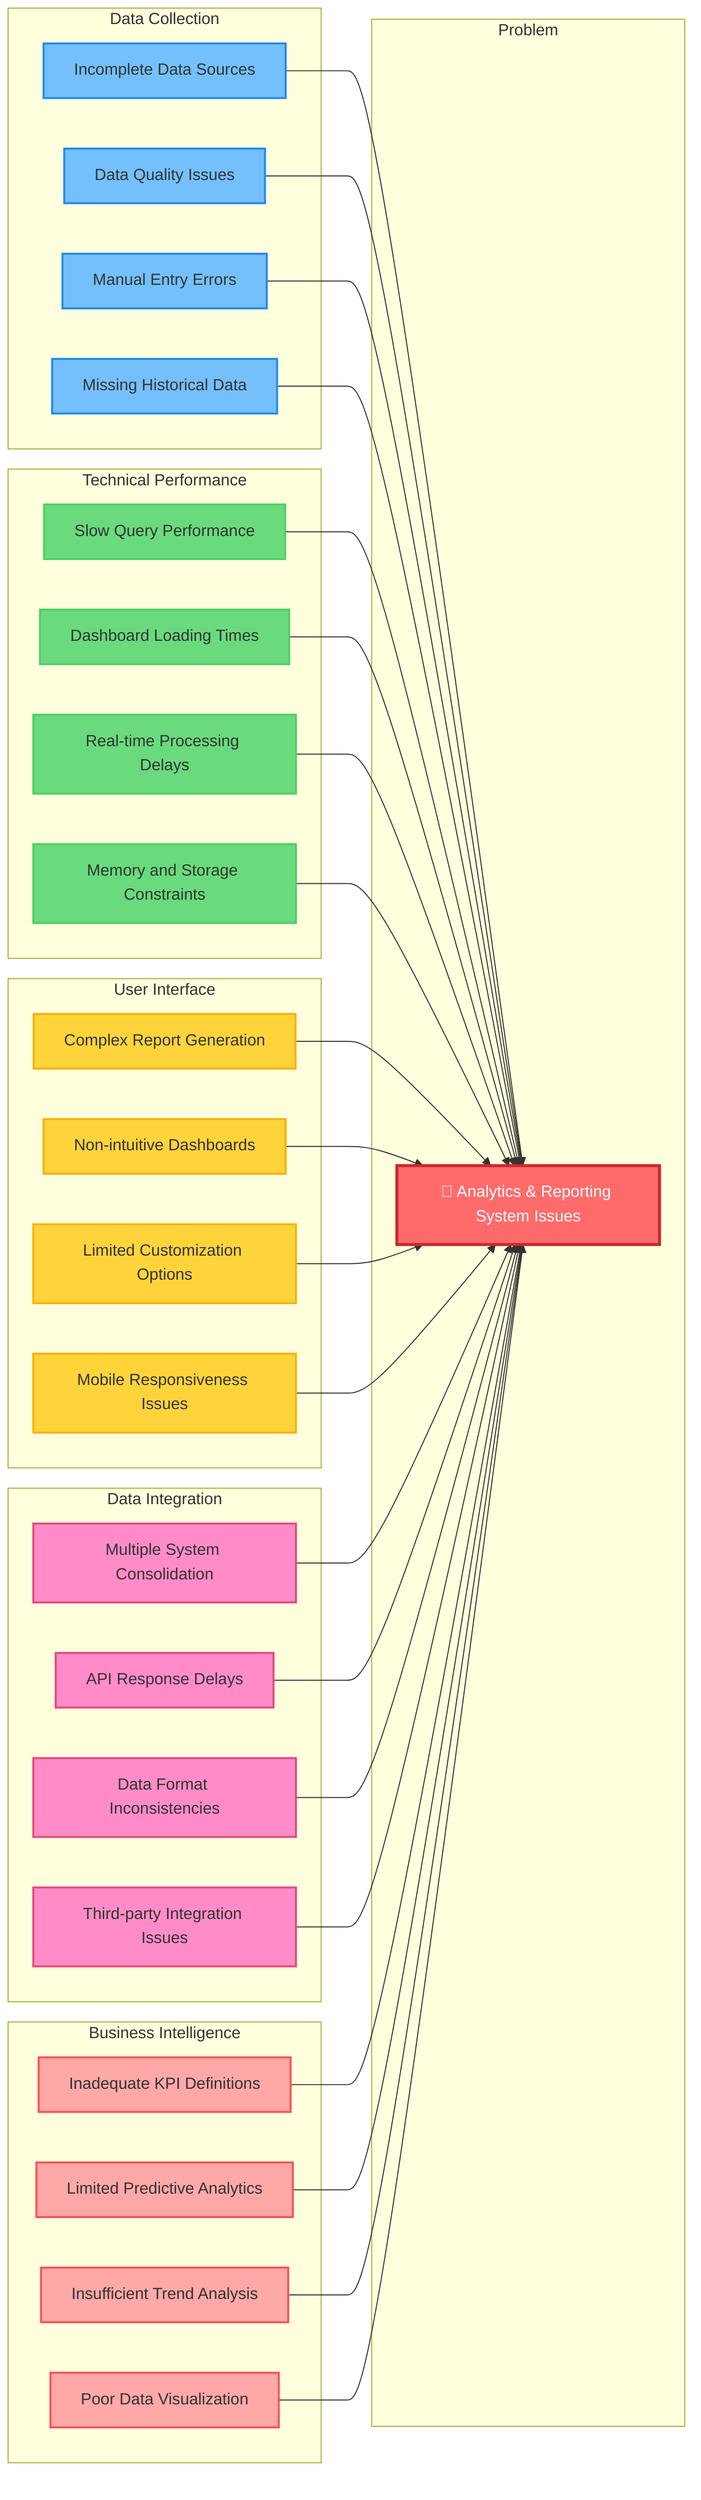 graph LR
    subgraph Problem
        P[🚩 Analytics & Reporting System Issues]
    end

    subgraph "Data Collection"
        D1a[Incomplete Data Sources]
        D1b[Data Quality Issues]
        D1c[Manual Entry Errors]
        D1d[Missing Historical Data]
    end

    subgraph "Technical Performance"
        T1a[Slow Query Performance]
        T1b[Dashboard Loading Times]
        T1c[Real-time Processing Delays]
        T1d[Memory and Storage Constraints]
    end

    subgraph "User Interface"
        U1a[Complex Report Generation]
        U1b[Non-intuitive Dashboards]
        U1c[Limited Customization Options]
        U1d[Mobile Responsiveness Issues]
    end

    subgraph "Data Integration"
        I1a[Multiple System Consolidation]
        I1b[API Response Delays]
        I1c[Data Format Inconsistencies]
        I1d[Third-party Integration Issues]
    end

    subgraph "Business Intelligence"
        B1a[Inadequate KPI Definitions]
        B1b[Limited Predictive Analytics]
        B1c[Insufficient Trend Analysis]
        B1d[Poor Data Visualization]
    end

    D1a --> P
    D1b --> P
    D1c --> P
    D1d --> P
    T1a --> P
    T1b --> P
    T1c --> P
    T1d --> P
    U1a --> P
    U1b --> P
    U1c --> P
    U1d --> P
    I1a --> P
    I1b --> P
    I1c --> P
    I1d --> P
    B1a --> P
    B1b --> P
    B1c --> P
    B1d --> P

    classDef problem fill:#ff6b6b,stroke:#c92a2a,stroke-width:3px,color:#fff
    classDef data fill:#74c0fc,stroke:#228be6,stroke-width:2px
    classDef technical fill:#69db7c,stroke:#51cf66,stroke-width:2px
    classDef ui fill:#ffd43b,stroke:#fab005,stroke-width:2px
    classDef integration fill:#ff8cc8,stroke:#e64980,stroke-width:2px
    classDef business fill:#ffa8a8,stroke:#fa5252,stroke-width:2px

    class P problem
    class D1a,D1b,D1c,D1d data
    class T1a,T1b,T1c,T1d technical
    class U1a,U1b,U1c,U1d ui
    class I1a,I1b,I1c,I1d integration
    class B1a,B1b,B1c,B1d business